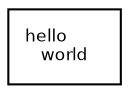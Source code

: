 /*
  this file has been created by abidos
  F. Manuel Hevia Garcia fructu@gmail.com
*/
digraph G {
        fontname = "Bitstream Vera Sans"
        fontsize = 8

        node [
                fontname = "Bitstream Vera Sans"
                fontsize = 8
                shape = "record"
        ]

        edge [
                fontname = "Bitstream Vera Sans"
                fontsize = 8
        ]

/* c_generator_class_diagram::classes() */
  A [
    URL="hello|world",
    label="{hello\lworld}"
  ]
}
